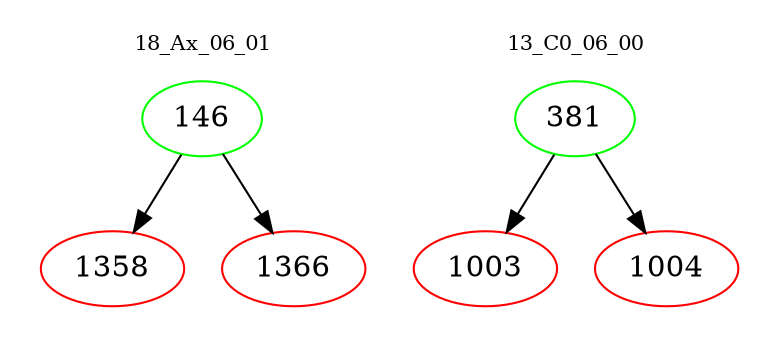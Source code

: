 digraph{
subgraph cluster_0 {
color = white
label = "18_Ax_06_01";
fontsize=10;
T0_146 [label="146", color="green"]
T0_146 -> T0_1358 [color="black"]
T0_1358 [label="1358", color="red"]
T0_146 -> T0_1366 [color="black"]
T0_1366 [label="1366", color="red"]
}
subgraph cluster_1 {
color = white
label = "13_C0_06_00";
fontsize=10;
T1_381 [label="381", color="green"]
T1_381 -> T1_1003 [color="black"]
T1_1003 [label="1003", color="red"]
T1_381 -> T1_1004 [color="black"]
T1_1004 [label="1004", color="red"]
}
}
